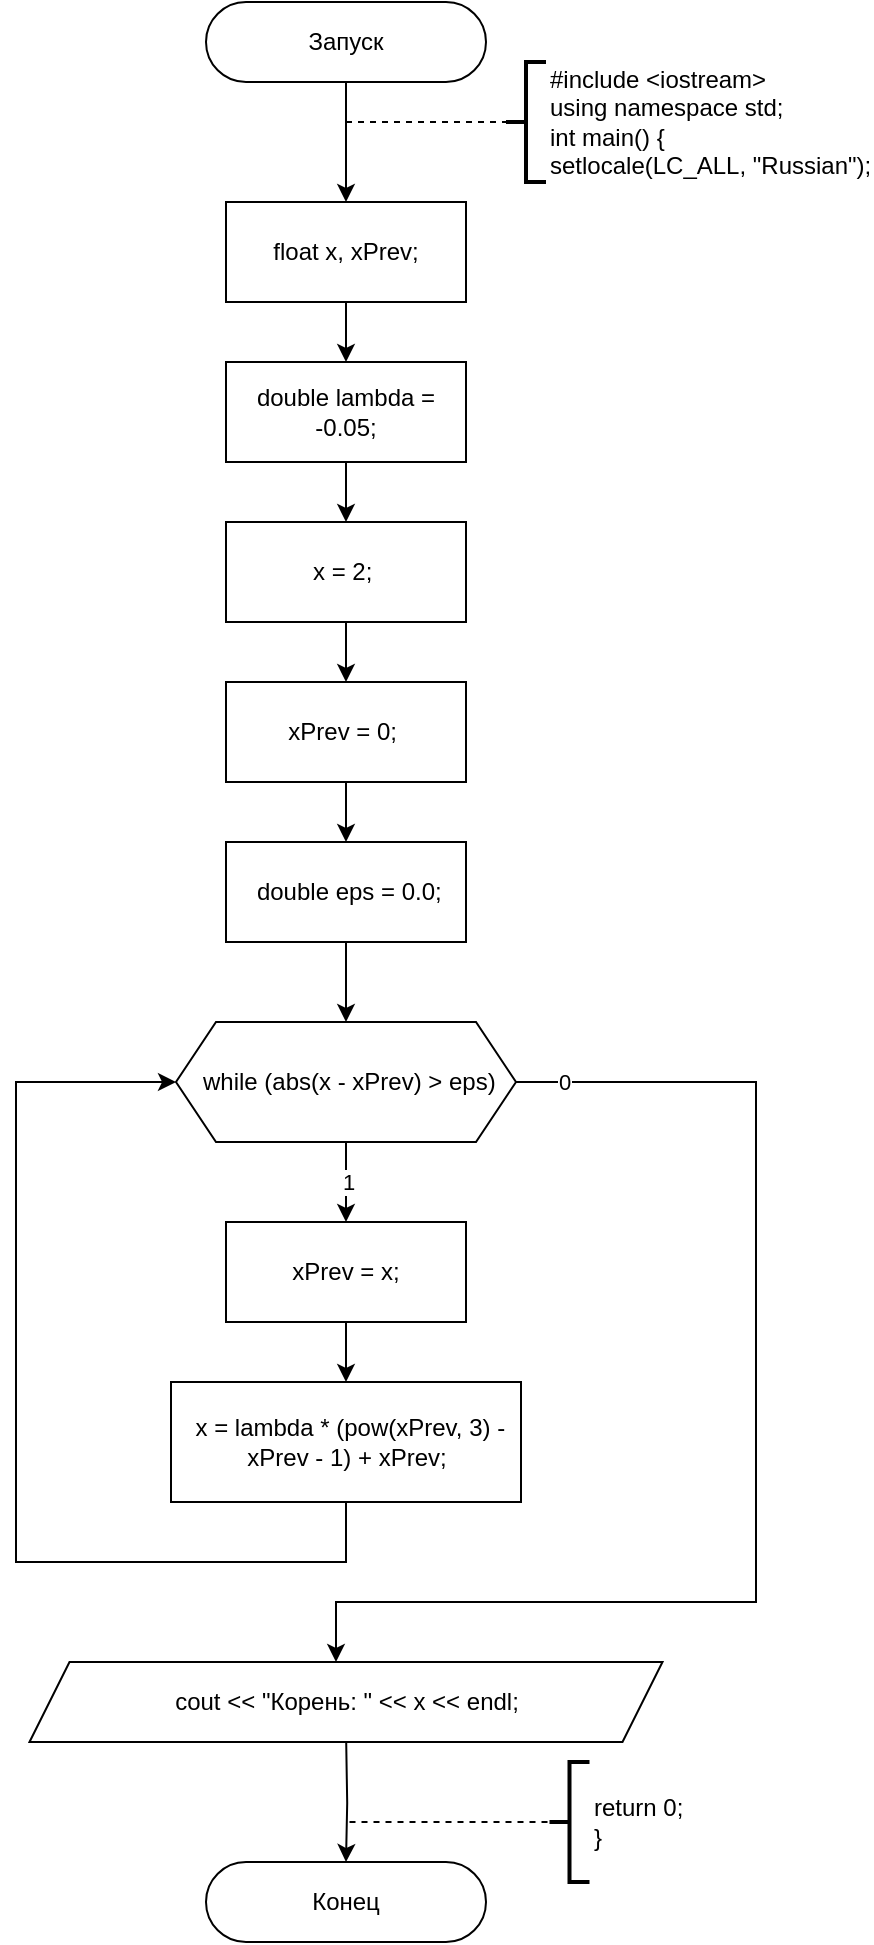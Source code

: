 <mxfile version="13.9.9" type="device"><diagram id="RrW58Hqy85XN1Ehm7HZC" name="Страница 1"><mxGraphModel dx="852" dy="494" grid="1" gridSize="10" guides="1" tooltips="1" connect="0" arrows="1" fold="1" page="1" pageScale="1" pageWidth="827" pageHeight="1169" math="0" shadow="0"><root><mxCell id="0"/><mxCell id="1" parent="0"/><mxCell id="2" style="edgeStyle=orthogonalEdgeStyle;rounded=0;orthogonalLoop=1;jettySize=auto;html=1;" parent="1" source="3" target="4" edge="1"><mxGeometry relative="1" as="geometry"/></mxCell><mxCell id="3" value="Запуск" style="rounded=1;whiteSpace=wrap;html=1;arcSize=50;" parent="1" vertex="1"><mxGeometry x="305" y="20" width="140" height="40" as="geometry"/></mxCell><mxCell id="195" style="edgeStyle=none;html=1;" parent="1" source="4" edge="1"><mxGeometry relative="1" as="geometry"><mxPoint x="375" y="200" as="targetPoint"/></mxGeometry></mxCell><mxCell id="4" value="float x, xPrev;" style="rounded=0;whiteSpace=wrap;html=1;" parent="1" vertex="1"><mxGeometry x="315" y="120" width="120" height="50" as="geometry"/></mxCell><mxCell id="5" value="#include &amp;lt;iostream&amp;gt;&lt;br&gt;using namespace std;&lt;br&gt;int main() {&lt;br&gt;setlocale(LC_ALL, &quot;Russian&quot;);" style="strokeWidth=2;html=1;shape=mxgraph.flowchart.annotation_2;align=left;labelPosition=right;pointerEvents=1;" parent="1" vertex="1"><mxGeometry x="455" y="50" width="20" height="60" as="geometry"/></mxCell><mxCell id="6" value="" style="endArrow=none;dashed=1;html=1;entryX=0;entryY=0.5;entryDx=0;entryDy=0;entryPerimeter=0;" parent="1" target="5" edge="1"><mxGeometry width="50" height="50" relative="1" as="geometry"><mxPoint x="375" y="80" as="sourcePoint"/><mxPoint x="465" y="70" as="targetPoint"/></mxGeometry></mxCell><mxCell id="7" value="Конец" style="rounded=1;whiteSpace=wrap;html=1;arcSize=50;" parent="1" vertex="1"><mxGeometry x="305" y="950" width="140" height="40" as="geometry"/></mxCell><mxCell id="10" value="return 0;&lt;br&gt;}" style="strokeWidth=2;html=1;shape=mxgraph.flowchart.annotation_2;align=left;labelPosition=right;pointerEvents=1;" parent="1" vertex="1"><mxGeometry x="476.75" y="900" width="20" height="60" as="geometry"/></mxCell><mxCell id="11" value="" style="endArrow=none;dashed=1;html=1;entryX=0;entryY=0.5;entryDx=0;entryDy=0;entryPerimeter=0;" parent="1" edge="1"><mxGeometry width="50" height="50" relative="1" as="geometry"><mxPoint x="376.75" y="930" as="sourcePoint"/><mxPoint x="476.75" y="930" as="targetPoint"/></mxGeometry></mxCell><mxCell id="236" style="edgeStyle=none;html=1;" parent="1" source="234" edge="1"><mxGeometry relative="1" as="geometry"><mxPoint x="375" y="280" as="targetPoint"/></mxGeometry></mxCell><mxCell id="234" value="double lambda = -0.05;" style="rounded=0;whiteSpace=wrap;html=1;" parent="1" vertex="1"><mxGeometry x="315" y="200" width="120" height="50" as="geometry"/></mxCell><mxCell id="368" value="" style="edgeStyle=orthogonalEdgeStyle;rounded=0;html=1;" parent="1" source="252" target="367" edge="1"><mxGeometry relative="1" as="geometry"/></mxCell><mxCell id="252" value="x = 2;&amp;nbsp;" style="rounded=0;whiteSpace=wrap;html=1;" parent="1" vertex="1"><mxGeometry x="315" y="280" width="120" height="50" as="geometry"/></mxCell><mxCell id="366" style="edgeStyle=orthogonalEdgeStyle;rounded=0;html=1;" parent="1" target="7" edge="1"><mxGeometry relative="1" as="geometry"><mxPoint x="375.1" y="890" as="sourcePoint"/></mxGeometry></mxCell><mxCell id="405" style="edgeStyle=none;html=1;" parent="1" source="367" target="404" edge="1"><mxGeometry relative="1" as="geometry"/></mxCell><mxCell id="367" value="xPrev = 0;&amp;nbsp;" style="rounded=0;whiteSpace=wrap;html=1;" parent="1" vertex="1"><mxGeometry x="315" y="360" width="120" height="50" as="geometry"/></mxCell><mxCell id="374" value="1" style="edgeStyle=orthogonalEdgeStyle;rounded=0;html=1;" parent="1" source="371" edge="1"><mxGeometry relative="1" as="geometry"><mxPoint x="375" y="630" as="targetPoint"/></mxGeometry></mxCell><mxCell id="398" value="0" style="edgeStyle=orthogonalEdgeStyle;rounded=0;html=1;" parent="1" source="371" target="397" edge="1"><mxGeometry x="-0.922" relative="1" as="geometry"><Array as="points"><mxPoint x="580" y="560"/><mxPoint x="580" y="820"/><mxPoint x="370" y="820"/></Array><mxPoint as="offset"/></mxGeometry></mxCell><mxCell id="371" value="&amp;nbsp;while (abs(x - xPrev) &amp;gt; eps)" style="shape=hexagon;perimeter=hexagonPerimeter2;whiteSpace=wrap;html=1;fixedSize=1;" parent="1" vertex="1"><mxGeometry x="290" y="530" width="170" height="60" as="geometry"/></mxCell><mxCell id="397" value="cout &amp;lt;&amp;lt; &quot;Корень: &quot; &amp;lt;&amp;lt; x &amp;lt;&amp;lt; endl;" style="shape=parallelogram;perimeter=parallelogramPerimeter;whiteSpace=wrap;html=1;fixedSize=1;" parent="1" vertex="1"><mxGeometry x="216.75" y="850" width="316.5" height="40" as="geometry"/></mxCell><mxCell id="402" style="edgeStyle=orthogonalEdgeStyle;rounded=0;html=1;" parent="1" source="400" target="401" edge="1"><mxGeometry relative="1" as="geometry"/></mxCell><mxCell id="400" value="xPrev = x;" style="rounded=0;whiteSpace=wrap;html=1;" parent="1" vertex="1"><mxGeometry x="315" y="630" width="120" height="50" as="geometry"/></mxCell><mxCell id="403" style="edgeStyle=orthogonalEdgeStyle;rounded=0;html=1;entryX=0;entryY=0.5;entryDx=0;entryDy=0;entryPerimeter=0;" parent="1" source="401" target="371" edge="1"><mxGeometry relative="1" as="geometry"><Array as="points"><mxPoint x="375" y="800"/><mxPoint x="210" y="800"/><mxPoint x="210" y="560"/></Array></mxGeometry></mxCell><mxCell id="401" value="&amp;nbsp;x = lambda * (pow(xPrev, 3) - xPrev - 1) + xPrev;" style="rounded=0;whiteSpace=wrap;html=1;" parent="1" vertex="1"><mxGeometry x="287.5" y="710" width="175" height="60" as="geometry"/></mxCell><mxCell id="406" style="edgeStyle=none;html=1;" parent="1" source="404" target="371" edge="1"><mxGeometry relative="1" as="geometry"/></mxCell><mxCell id="404" value="&amp;nbsp;double eps = 0.0;" style="rounded=0;whiteSpace=wrap;html=1;" parent="1" vertex="1"><mxGeometry x="315" y="440" width="120" height="50" as="geometry"/></mxCell></root></mxGraphModel></diagram></mxfile>